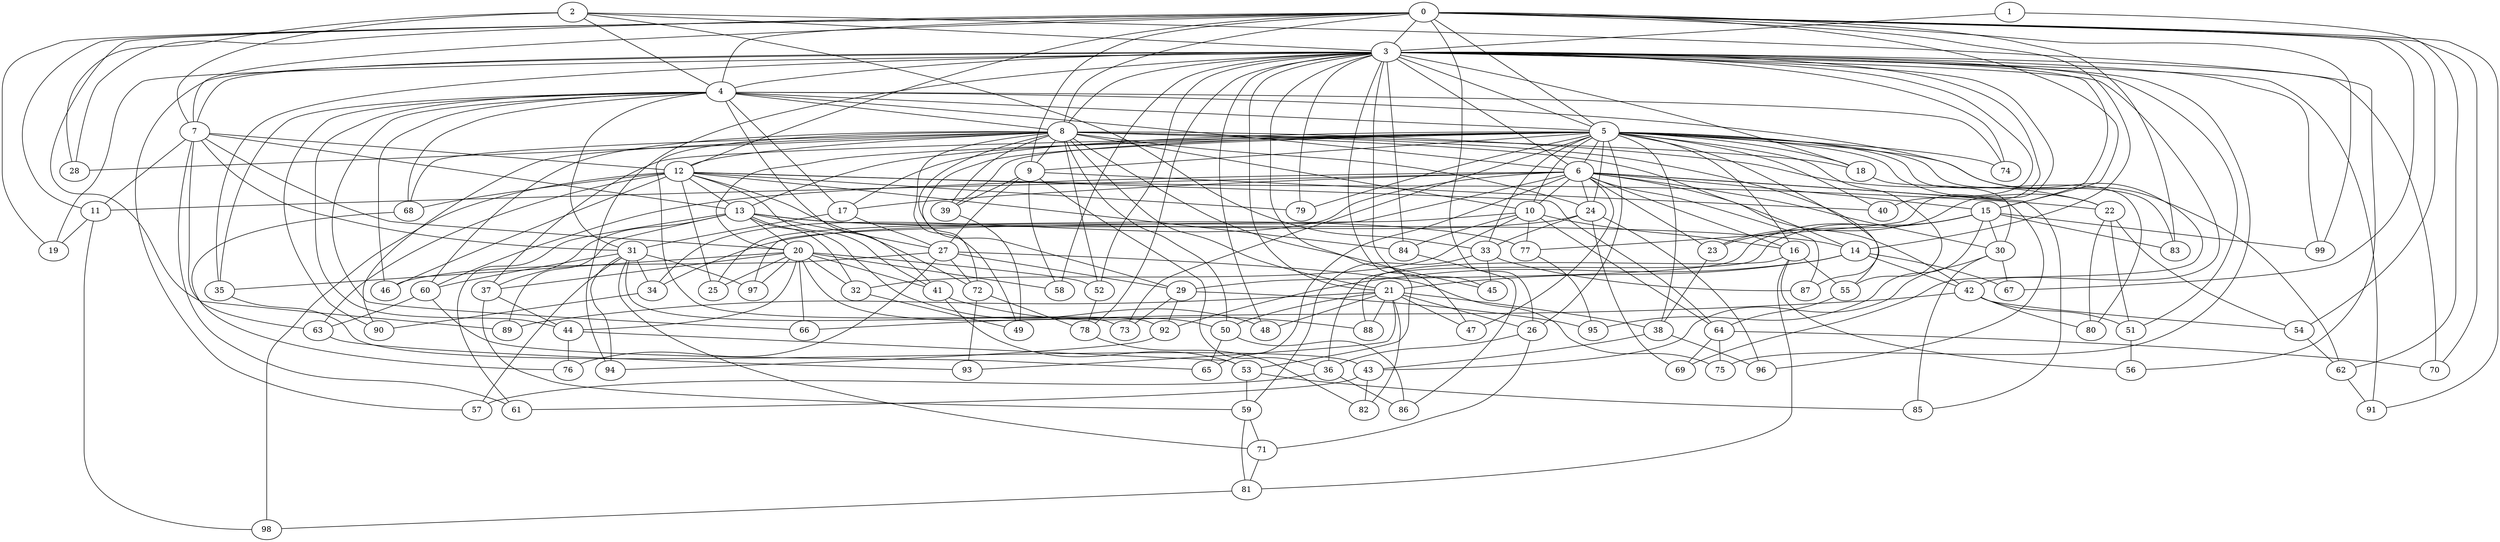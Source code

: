 strict graph "barabasi_albert_graph(100,3)" {
0;
1;
2;
3;
4;
5;
6;
7;
8;
9;
10;
11;
12;
13;
14;
15;
16;
17;
18;
19;
20;
21;
22;
23;
24;
25;
26;
27;
28;
29;
30;
31;
32;
33;
34;
35;
36;
37;
38;
39;
40;
41;
42;
43;
44;
45;
46;
47;
48;
49;
50;
51;
52;
53;
54;
55;
56;
57;
58;
59;
60;
61;
62;
63;
64;
65;
66;
67;
68;
69;
70;
71;
72;
73;
74;
75;
76;
77;
78;
79;
80;
81;
82;
83;
84;
85;
86;
87;
88;
89;
90;
91;
92;
93;
94;
95;
96;
97;
98;
99;
0 -- 67  [is_available=True, prob="0.260080358101"];
0 -- 3  [is_available=True, prob="1.0"];
0 -- 4  [is_available=True, prob="1.0"];
0 -- 5  [is_available=True, prob="0.00909121229665"];
0 -- 70  [is_available=True, prob="0.0437055886225"];
0 -- 7  [is_available=True, prob="0.0303767379911"];
0 -- 8  [is_available=True, prob="0.118611057157"];
0 -- 9  [is_available=True, prob="0.792123673164"];
0 -- 11  [is_available=True, prob="0.13299302586"];
0 -- 12  [is_available=True, prob="0.82288895264"];
0 -- 14  [is_available=True, prob="0.993739647252"];
0 -- 15  [is_available=True, prob="0.990152815284"];
0 -- 99  [is_available=True, prob="1.0"];
0 -- 19  [is_available=True, prob="1.0"];
0 -- 54  [is_available=True, prob="0.346326163281"];
0 -- 83  [is_available=True, prob="0.36106440629"];
0 -- 89  [is_available=True, prob="0.325512417387"];
0 -- 26  [is_available=True, prob="1.0"];
0 -- 91  [is_available=True, prob="0.826483239544"];
0 -- 28  [is_available=True, prob="1.0"];
1 -- 3  [is_available=True, prob="0.152797810591"];
1 -- 62  [is_available=True, prob="0.135012923985"];
2 -- 33  [is_available=True, prob="0.0300903969531"];
2 -- 3  [is_available=True, prob="0.711645439426"];
2 -- 4  [is_available=True, prob="0.716874240745"];
2 -- 7  [is_available=True, prob="0.0321400889898"];
2 -- 56  [is_available=True, prob="0.698726610359"];
2 -- 28  [is_available=True, prob="1.0"];
3 -- 4  [is_available=True, prob="0.693125291242"];
3 -- 5  [is_available=True, prob="0.183261545132"];
3 -- 6  [is_available=True, prob="1.0"];
3 -- 7  [is_available=True, prob="0.134839604012"];
3 -- 8  [is_available=True, prob="0.667352607278"];
3 -- 15  [is_available=True, prob="0.570054655591"];
3 -- 18  [is_available=True, prob="0.777179524058"];
3 -- 19  [is_available=True, prob="0.0602664222056"];
3 -- 21  [is_available=True, prob="0.315904335223"];
3 -- 23  [is_available=True, prob="0.835466136049"];
3 -- 35  [is_available=True, prob="0.374367709309"];
3 -- 40  [is_available=True, prob="0.966888308493"];
3 -- 42  [is_available=True, prob="0.792595571129"];
3 -- 45  [is_available=True, prob="1.0"];
3 -- 47  [is_available=True, prob="1.0"];
3 -- 48  [is_available=True, prob="0.12049839991"];
3 -- 51  [is_available=True, prob="0.509207462351"];
3 -- 52  [is_available=True, prob="1.0"];
3 -- 53  [is_available=True, prob="0.215235648655"];
3 -- 57  [is_available=True, prob="0.88205082712"];
3 -- 58  [is_available=True, prob="1.0"];
3 -- 70  [is_available=True, prob="0.627377156286"];
3 -- 74  [is_available=True, prob="0.00519622667454"];
3 -- 75  [is_available=True, prob="0.333767936505"];
3 -- 77  [is_available=True, prob="0.990733695834"];
3 -- 78  [is_available=True, prob="0.206997677541"];
3 -- 79  [is_available=True, prob="0.0741234558019"];
3 -- 84  [is_available=True, prob="0.666869242272"];
3 -- 91  [is_available=True, prob="0.226252619802"];
3 -- 94  [is_available=True, prob="0.687674342967"];
3 -- 99  [is_available=True, prob="0.73411417169"];
4 -- 68  [is_available=True, prob="0.811280864791"];
4 -- 5  [is_available=True, prob="1.0"];
4 -- 6  [is_available=True, prob="1.0"];
4 -- 8  [is_available=True, prob="0.653588410501"];
4 -- 41  [is_available=True, prob="0.104732677756"];
4 -- 74  [is_available=True, prob="1.0"];
4 -- 44  [is_available=True, prob="1.0"];
4 -- 66  [is_available=True, prob="0.845022863921"];
4 -- 46  [is_available=True, prob="0.262701589211"];
4 -- 17  [is_available=True, prob="0.526298625454"];
4 -- 35  [is_available=True, prob="1.0"];
4 -- 90  [is_available=True, prob="0.0778627496208"];
4 -- 69  [is_available=True, prob="1.0"];
4 -- 31  [is_available=True, prob="1.0"];
5 -- 6  [is_available=True, prob="0.225836744645"];
5 -- 9  [is_available=True, prob="0.466495019688"];
5 -- 10  [is_available=True, prob="0.415166114391"];
5 -- 13  [is_available=True, prob="1.0"];
5 -- 16  [is_available=True, prob="0.364380146684"];
5 -- 17  [is_available=True, prob="1.0"];
5 -- 18  [is_available=True, prob="0.293416315219"];
5 -- 20  [is_available=True, prob="0.68255465957"];
5 -- 22  [is_available=True, prob="0.288216688195"];
5 -- 24  [is_available=True, prob="0.912817247703"];
5 -- 26  [is_available=True, prob="0.831828732293"];
5 -- 33  [is_available=True, prob="0.498876339121"];
5 -- 37  [is_available=True, prob="0.000583187634907"];
5 -- 38  [is_available=True, prob="0.553694703358"];
5 -- 39  [is_available=True, prob="0.175815214551"];
5 -- 40  [is_available=True, prob="0.142551493422"];
5 -- 55  [is_available=True, prob="0.346951455039"];
5 -- 62  [is_available=True, prob="0.546696189581"];
5 -- 72  [is_available=True, prob="0.113644173058"];
5 -- 73  [is_available=True, prob="0.845000250162"];
5 -- 74  [is_available=True, prob="0.99827764057"];
5 -- 79  [is_available=True, prob="0.830620692288"];
5 -- 80  [is_available=True, prob="1.0"];
5 -- 83  [is_available=True, prob="0.63342688558"];
5 -- 87  [is_available=True, prob="0.526528382035"];
6 -- 96  [is_available=True, prob="0.0552600450205"];
6 -- 65  [is_available=True, prob="0.133380745835"];
6 -- 34  [is_available=True, prob="0.736716353326"];
6 -- 10  [is_available=True, prob="0.831868773003"];
6 -- 11  [is_available=True, prob="0.0806066711597"];
6 -- 15  [is_available=True, prob="0.574557381799"];
6 -- 16  [is_available=True, prob="0.972351089959"];
6 -- 17  [is_available=True, prob="1.0"];
6 -- 85  [is_available=True, prob="0.394904074366"];
6 -- 23  [is_available=True, prob="0.235558618249"];
6 -- 24  [is_available=True, prob="0.881742928965"];
6 -- 25  [is_available=True, prob="1.0"];
6 -- 87  [is_available=True, prob="0.946155801799"];
6 -- 47  [is_available=True, prob="0.405726852291"];
6 -- 60  [is_available=True, prob="1.0"];
6 -- 42  [is_available=True, prob="0.355170498515"];
6 -- 30  [is_available=True, prob="0.667572240689"];
7 -- 11  [is_available=True, prob="0.825342256317"];
7 -- 12  [is_available=True, prob="1.0"];
7 -- 13  [is_available=True, prob="0.174019331305"];
7 -- 20  [is_available=True, prob="0.0204289199238"];
7 -- 63  [is_available=True, prob="0.0374643300564"];
7 -- 61  [is_available=True, prob="0.442726141507"];
7 -- 31  [is_available=True, prob="0.0162513553424"];
8 -- 9  [is_available=True, prob="0.401386546335"];
8 -- 10  [is_available=True, prob="0.915041643088"];
8 -- 12  [is_available=True, prob="0.215690413791"];
8 -- 14  [is_available=True, prob="1.0"];
8 -- 18  [is_available=True, prob="0.571926728134"];
8 -- 21  [is_available=True, prob="0.706181290982"];
8 -- 22  [is_available=True, prob="1.0"];
8 -- 24  [is_available=True, prob="0.868734733143"];
8 -- 28  [is_available=True, prob="1.0"];
8 -- 29  [is_available=True, prob="0.607649320069"];
8 -- 39  [is_available=True, prob="0.33444839743"];
8 -- 45  [is_available=True, prob="1.0"];
8 -- 49  [is_available=True, prob="1.0"];
8 -- 50  [is_available=True, prob="0.662395410404"];
8 -- 52  [is_available=True, prob="1.0"];
8 -- 55  [is_available=True, prob="0.36979045533"];
8 -- 60  [is_available=True, prob="0.79391426605"];
8 -- 68  [is_available=True, prob="1.0"];
8 -- 90  [is_available=True, prob="1.0"];
8 -- 92  [is_available=True, prob="1.0"];
9 -- 36  [is_available=True, prob="1.0"];
9 -- 39  [is_available=True, prob="0.838357218273"];
9 -- 40  [is_available=True, prob="0.332018297599"];
9 -- 58  [is_available=True, prob="0.791644341533"];
9 -- 27  [is_available=True, prob="0.876866484084"];
10 -- 64  [is_available=True, prob="0.272499909532"];
10 -- 32  [is_available=True, prob="0.316108439303"];
10 -- 97  [is_available=True, prob="1.0"];
10 -- 77  [is_available=True, prob="0.811271324209"];
10 -- 16  [is_available=True, prob="1.0"];
10 -- 84  [is_available=True, prob="0.0699008210396"];
11 -- 98  [is_available=True, prob="0.897954932556"];
11 -- 19  [is_available=True, prob="0.428093361238"];
12 -- 64  [is_available=True, prob="1.0"];
12 -- 98  [is_available=True, prob="0.714126578439"];
12 -- 68  [is_available=True, prob="1.0"];
12 -- 41  [is_available=True, prob="0.908526151349"];
12 -- 13  [is_available=True, prob="0.224929521089"];
12 -- 46  [is_available=True, prob="0.910723045737"];
12 -- 79  [is_available=True, prob="1.0"];
12 -- 72  [is_available=True, prob="0.356964264423"];
12 -- 84  [is_available=True, prob="0.528628060721"];
12 -- 22  [is_available=True, prob="0.0109258317575"];
12 -- 25  [is_available=True, prob="0.580035783508"];
12 -- 63  [is_available=True, prob="0.248366626041"];
13 -- 32  [is_available=True, prob="0.11409467187"];
13 -- 77  [is_available=True, prob="1.0"];
13 -- 14  [is_available=True, prob="0.844312777551"];
13 -- 48  [is_available=True, prob="0.497600299401"];
13 -- 20  [is_available=True, prob="0.431037354697"];
13 -- 89  [is_available=True, prob="0.0687862364914"];
13 -- 27  [is_available=True, prob="0.951696586943"];
13 -- 61  [is_available=True, prob="0.153130866735"];
13 -- 37  [is_available=True, prob="0.436325939067"];
14 -- 67  [is_available=True, prob="0.682999489008"];
14 -- 42  [is_available=True, prob="0.437147691793"];
14 -- 21  [is_available=True, prob="1.0"];
14 -- 92  [is_available=True, prob="0.770338313528"];
15 -- 36  [is_available=True, prob="1.0"];
15 -- 99  [is_available=True, prob="0.14393063363"];
15 -- 83  [is_available=True, prob="1.0"];
15 -- 23  [is_available=True, prob="0.258464309501"];
15 -- 29  [is_available=True, prob="1.0"];
15 -- 30  [is_available=True, prob="1.0"];
15 -- 95  [is_available=True, prob="0.757914278867"];
16 -- 81  [is_available=True, prob="0.601801025369"];
16 -- 55  [is_available=True, prob="0.353214582092"];
16 -- 56  [is_available=True, prob="0.520942155829"];
16 -- 88  [is_available=True, prob="0.522445412376"];
17 -- 27  [is_available=True, prob="0.570300244292"];
17 -- 31  [is_available=True, prob="0.678978120072"];
18 -- 30  [is_available=True, prob="0.264892701223"];
20 -- 32  [is_available=True, prob="0.583155585852"];
20 -- 97  [is_available=True, prob="0.0347865035387"];
20 -- 66  [is_available=True, prob="0.55485893483"];
20 -- 35  [is_available=True, prob="1.0"];
20 -- 41  [is_available=True, prob="1.0"];
20 -- 44  [is_available=True, prob="0.890750403686"];
20 -- 50  [is_available=True, prob="1.0"];
20 -- 52  [is_available=True, prob="0.786224597756"];
20 -- 25  [is_available=True, prob="0.0129110362715"];
20 -- 58  [is_available=True, prob="0.357388765666"];
20 -- 37  [is_available=True, prob="0.510994175532"];
21 -- 38  [is_available=True, prob="0.330662588436"];
21 -- 82  [is_available=True, prob="0.746376278681"];
21 -- 47  [is_available=True, prob="1.0"];
21 -- 48  [is_available=True, prob="0.594438634689"];
21 -- 50  [is_available=True, prob="1.0"];
21 -- 88  [is_available=True, prob="0.792684221868"];
21 -- 89  [is_available=True, prob="1.0"];
21 -- 26  [is_available=True, prob="0.950855998147"];
21 -- 93  [is_available=True, prob="0.0947450428357"];
22 -- 80  [is_available=True, prob="0.391829632599"];
22 -- 51  [is_available=True, prob="0.767070587216"];
22 -- 54  [is_available=True, prob="0.749273896138"];
23 -- 38  [is_available=True, prob="0.814948590963"];
24 -- 96  [is_available=True, prob="1.0"];
24 -- 33  [is_available=True, prob="1.0"];
24 -- 34  [is_available=True, prob="0.443630960982"];
24 -- 69  [is_available=True, prob="0.978991920499"];
26 -- 71  [is_available=True, prob="0.437709532193"];
26 -- 36  [is_available=True, prob="0.841523317334"];
27 -- 72  [is_available=True, prob="0.657647780438"];
27 -- 75  [is_available=True, prob="0.850790767812"];
27 -- 76  [is_available=True, prob="0.697771259675"];
27 -- 46  [is_available=True, prob="0.301410982295"];
27 -- 29  [is_available=True, prob="0.865182215558"];
29 -- 73  [is_available=True, prob="1.0"];
29 -- 92  [is_available=True, prob="1.0"];
29 -- 95  [is_available=True, prob="1.0"];
30 -- 67  [is_available=True, prob="0.418738007048"];
30 -- 43  [is_available=True, prob="1.0"];
30 -- 85  [is_available=True, prob="1.0"];
31 -- 97  [is_available=True, prob="0.368382347659"];
31 -- 34  [is_available=True, prob="1.0"];
31 -- 73  [is_available=True, prob="0.3741746853"];
31 -- 71  [is_available=True, prob="0.156979516782"];
31 -- 57  [is_available=True, prob="0.654959052514"];
31 -- 60  [is_available=True, prob="0.156178484995"];
31 -- 94  [is_available=True, prob="0.327997044284"];
32 -- 49  [is_available=True, prob="0.980787599454"];
33 -- 45  [is_available=True, prob="1.0"];
33 -- 87  [is_available=True, prob="0.830155454915"];
33 -- 59  [is_available=True, prob="1.0"];
34 -- 90  [is_available=True, prob="0.23829620859"];
35 -- 43  [is_available=True, prob="0.66845305507"];
36 -- 57  [is_available=True, prob="0.541975487773"];
36 -- 86  [is_available=True, prob="1.0"];
37 -- 44  [is_available=True, prob="0.599732088673"];
37 -- 59  [is_available=True, prob="0.320739608481"];
38 -- 96  [is_available=True, prob="1.0"];
38 -- 43  [is_available=True, prob="0.103998162112"];
39 -- 49  [is_available=True, prob="1.0"];
41 -- 88  [is_available=True, prob="1.0"];
41 -- 53  [is_available=True, prob="0.795956853464"];
42 -- 66  [is_available=True, prob="0.97979692941"];
42 -- 80  [is_available=True, prob="0.827499209163"];
42 -- 51  [is_available=True, prob="0.634600496297"];
42 -- 54  [is_available=True, prob="1.0"];
43 -- 82  [is_available=True, prob="1.0"];
43 -- 61  [is_available=True, prob="0.666533367385"];
44 -- 76  [is_available=True, prob="0.859698734642"];
44 -- 53  [is_available=True, prob="0.7465953568"];
50 -- 65  [is_available=True, prob="0.610020108343"];
50 -- 86  [is_available=True, prob="0.127886504946"];
51 -- 56  [is_available=True, prob="0.0203623193428"];
52 -- 78  [is_available=True, prob="1.0"];
53 -- 85  [is_available=True, prob="1.0"];
53 -- 59  [is_available=True, prob="0.346156956366"];
54 -- 62  [is_available=True, prob="0.926951924604"];
55 -- 64  [is_available=True, prob="0.0196603423908"];
59 -- 71  [is_available=True, prob="0.389444574362"];
59 -- 81  [is_available=True, prob="1.0"];
60 -- 65  [is_available=True, prob="1.0"];
60 -- 63  [is_available=True, prob="0.343287739192"];
62 -- 91  [is_available=True, prob="0.881320884239"];
63 -- 93  [is_available=True, prob="0.768840471827"];
64 -- 69  [is_available=True, prob="0.120143750695"];
64 -- 70  [is_available=True, prob="0.585641301657"];
64 -- 75  [is_available=True, prob="0.583875693119"];
68 -- 76  [is_available=True, prob="0.0611054975462"];
71 -- 81  [is_available=True, prob="0.222078750021"];
72 -- 78  [is_available=True, prob="0.128537535767"];
72 -- 93  [is_available=True, prob="1.0"];
77 -- 95  [is_available=True, prob="0.0569782239702"];
78 -- 82  [is_available=True, prob="1.0"];
81 -- 98  [is_available=True, prob="0.0442695577348"];
84 -- 86  [is_available=True, prob="1.0"];
92 -- 94  [is_available=True, prob="0.0515831314313"];
}
